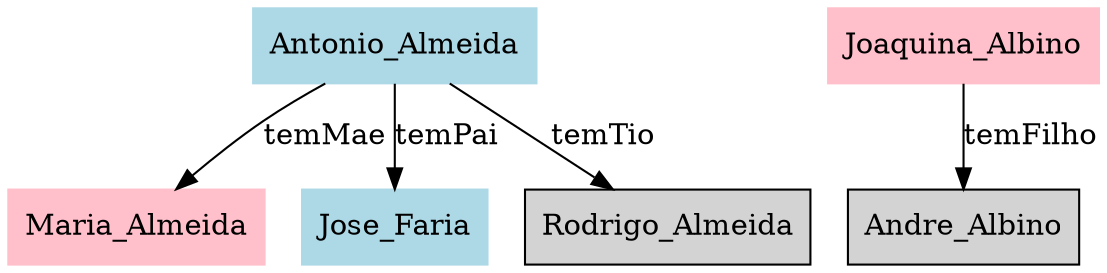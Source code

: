 digraph Family
{
    node [shape=box,style=filled];
    Maria_Almeida [color=pink];
    Jose_Faria [color=lightblue];
    Antonio_Almeida [color=lightblue];
    Antonio_Almeida -> Jose_Faria [label="temPai"];
    Antonio_Almeida -> Maria_Almeida [label="temMae"];
    Antonio_Almeida -> Rodrigo_Almeida [label="temTio"];
    Joaquina_Albino [color=pink];
    Joaquina_Albino -> Andre_Albino [label="temFilho"];
}
